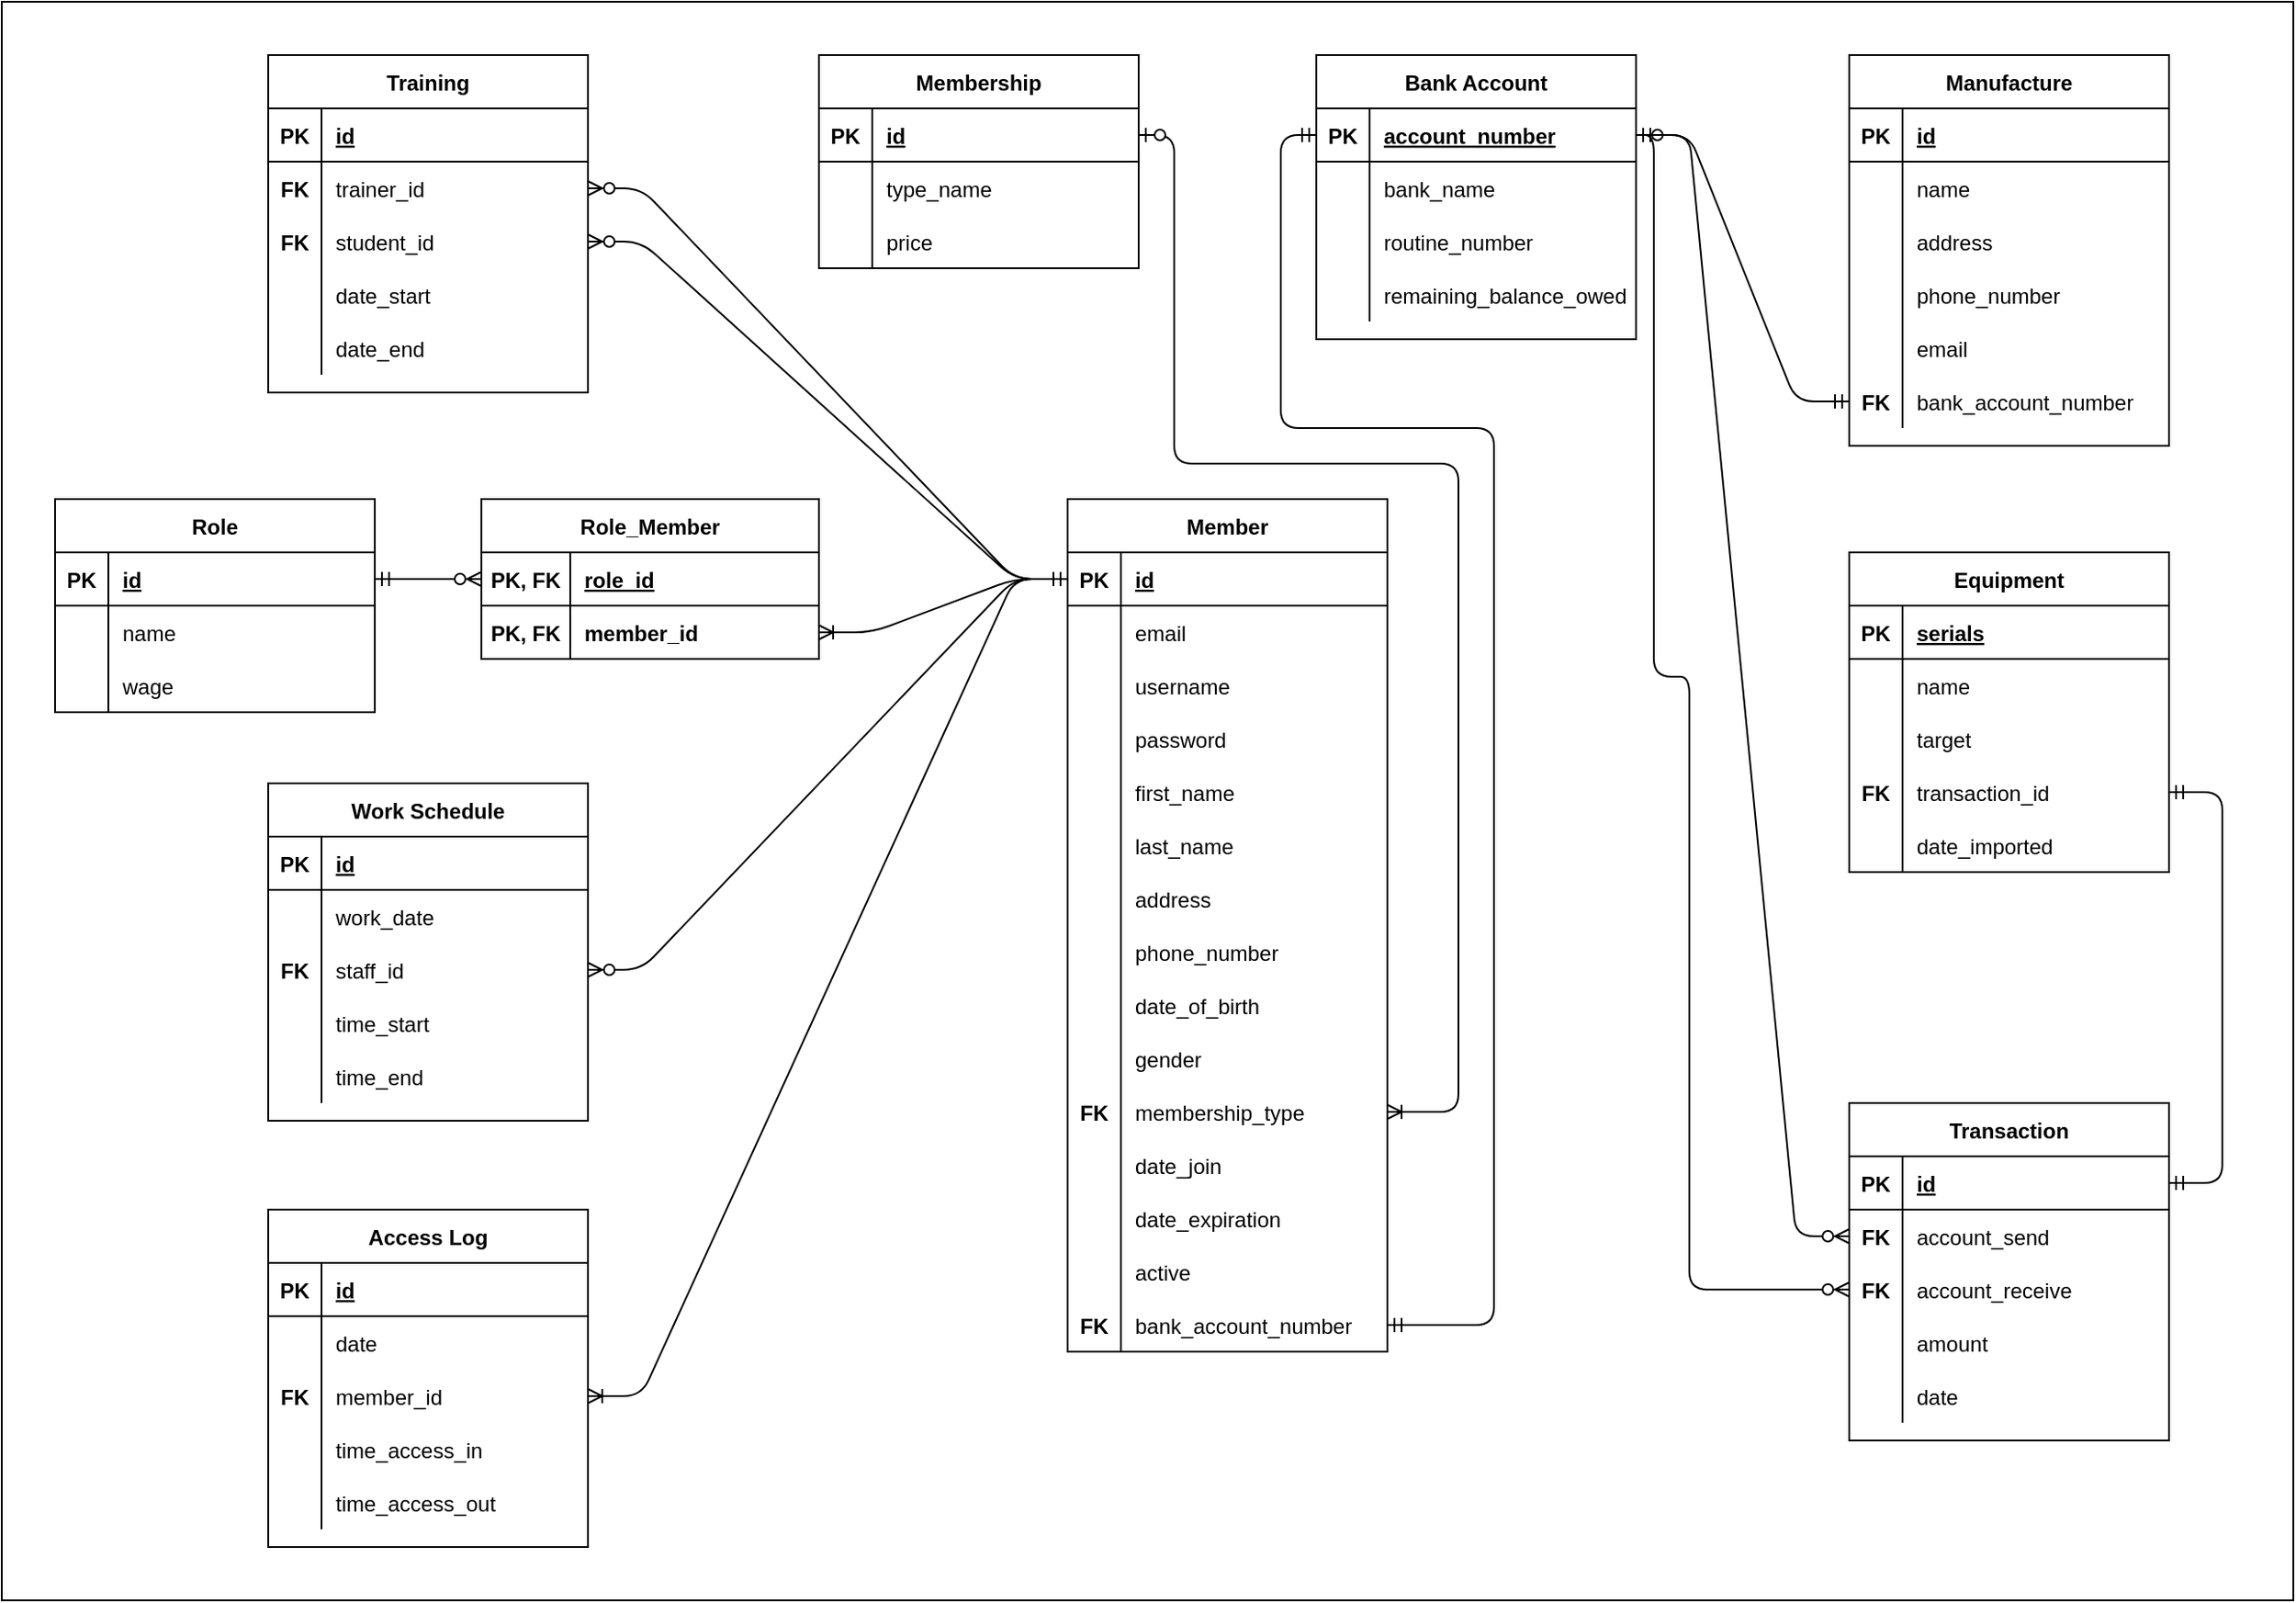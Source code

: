 <mxfile version="14.9.6" type="device"><diagram id="hm2cgD2UL9Ncl65UlhIU" name="Page-1"><mxGraphModel dx="1960" dy="1002" grid="1" gridSize="10" guides="1" tooltips="1" connect="1" arrows="1" fold="1" page="1" pageScale="1" pageWidth="850" pageHeight="1100" math="0" shadow="0"><root><mxCell id="0"/><mxCell id="1" parent="0"/><mxCell id="H1FjQsBt2Vcqf316oB1p-238" value="" style="rounded=0;whiteSpace=wrap;html=1;" parent="1" vertex="1"><mxGeometry x="10" y="120" width="1290" height="900" as="geometry"/></mxCell><mxCell id="H1FjQsBt2Vcqf316oB1p-2" value="Member" style="shape=table;startSize=30;container=1;collapsible=1;childLayout=tableLayout;fixedRows=1;rowLines=0;fontStyle=1;align=center;resizeLast=1;" parent="1" vertex="1"><mxGeometry x="610" y="400" width="180" height="480" as="geometry"/></mxCell><mxCell id="H1FjQsBt2Vcqf316oB1p-3" value="" style="shape=partialRectangle;collapsible=0;dropTarget=0;pointerEvents=0;fillColor=none;top=0;left=0;bottom=1;right=0;points=[[0,0.5],[1,0.5]];portConstraint=eastwest;" parent="H1FjQsBt2Vcqf316oB1p-2" vertex="1"><mxGeometry y="30" width="180" height="30" as="geometry"/></mxCell><mxCell id="H1FjQsBt2Vcqf316oB1p-4" value="PK" style="shape=partialRectangle;connectable=0;fillColor=none;top=0;left=0;bottom=0;right=0;fontStyle=1;overflow=hidden;" parent="H1FjQsBt2Vcqf316oB1p-3" vertex="1"><mxGeometry width="30" height="30" as="geometry"/></mxCell><mxCell id="H1FjQsBt2Vcqf316oB1p-5" value="id" style="shape=partialRectangle;connectable=0;fillColor=none;top=0;left=0;bottom=0;right=0;align=left;spacingLeft=6;fontStyle=5;overflow=hidden;" parent="H1FjQsBt2Vcqf316oB1p-3" vertex="1"><mxGeometry x="30" width="150" height="30" as="geometry"/></mxCell><mxCell id="H1FjQsBt2Vcqf316oB1p-6" value="" style="shape=partialRectangle;collapsible=0;dropTarget=0;pointerEvents=0;fillColor=none;top=0;left=0;bottom=0;right=0;points=[[0,0.5],[1,0.5]];portConstraint=eastwest;" parent="H1FjQsBt2Vcqf316oB1p-2" vertex="1"><mxGeometry y="60" width="180" height="30" as="geometry"/></mxCell><mxCell id="H1FjQsBt2Vcqf316oB1p-7" value="" style="shape=partialRectangle;connectable=0;fillColor=none;top=0;left=0;bottom=0;right=0;editable=1;overflow=hidden;" parent="H1FjQsBt2Vcqf316oB1p-6" vertex="1"><mxGeometry width="30" height="30" as="geometry"/></mxCell><mxCell id="H1FjQsBt2Vcqf316oB1p-8" value="email" style="shape=partialRectangle;connectable=0;fillColor=none;top=0;left=0;bottom=0;right=0;align=left;spacingLeft=6;overflow=hidden;" parent="H1FjQsBt2Vcqf316oB1p-6" vertex="1"><mxGeometry x="30" width="150" height="30" as="geometry"/></mxCell><mxCell id="H1FjQsBt2Vcqf316oB1p-9" value="" style="shape=partialRectangle;collapsible=0;dropTarget=0;pointerEvents=0;fillColor=none;top=0;left=0;bottom=0;right=0;points=[[0,0.5],[1,0.5]];portConstraint=eastwest;" parent="H1FjQsBt2Vcqf316oB1p-2" vertex="1"><mxGeometry y="90" width="180" height="30" as="geometry"/></mxCell><mxCell id="H1FjQsBt2Vcqf316oB1p-10" value="" style="shape=partialRectangle;connectable=0;fillColor=none;top=0;left=0;bottom=0;right=0;editable=1;overflow=hidden;" parent="H1FjQsBt2Vcqf316oB1p-9" vertex="1"><mxGeometry width="30" height="30" as="geometry"/></mxCell><mxCell id="H1FjQsBt2Vcqf316oB1p-11" value="username" style="shape=partialRectangle;connectable=0;fillColor=none;top=0;left=0;bottom=0;right=0;align=left;spacingLeft=6;overflow=hidden;" parent="H1FjQsBt2Vcqf316oB1p-9" vertex="1"><mxGeometry x="30" width="150" height="30" as="geometry"/></mxCell><mxCell id="H1FjQsBt2Vcqf316oB1p-204" value="" style="shape=partialRectangle;collapsible=0;dropTarget=0;pointerEvents=0;fillColor=none;top=0;left=0;bottom=0;right=0;points=[[0,0.5],[1,0.5]];portConstraint=eastwest;" parent="H1FjQsBt2Vcqf316oB1p-2" vertex="1"><mxGeometry y="120" width="180" height="30" as="geometry"/></mxCell><mxCell id="H1FjQsBt2Vcqf316oB1p-205" value="" style="shape=partialRectangle;connectable=0;fillColor=none;top=0;left=0;bottom=0;right=0;editable=1;overflow=hidden;" parent="H1FjQsBt2Vcqf316oB1p-204" vertex="1"><mxGeometry width="30" height="30" as="geometry"/></mxCell><mxCell id="H1FjQsBt2Vcqf316oB1p-206" value="password" style="shape=partialRectangle;connectable=0;fillColor=none;top=0;left=0;bottom=0;right=0;align=left;spacingLeft=6;overflow=hidden;" parent="H1FjQsBt2Vcqf316oB1p-204" vertex="1"><mxGeometry x="30" width="150" height="30" as="geometry"/></mxCell><mxCell id="H1FjQsBt2Vcqf316oB1p-12" value="" style="shape=partialRectangle;collapsible=0;dropTarget=0;pointerEvents=0;fillColor=none;top=0;left=0;bottom=0;right=0;points=[[0,0.5],[1,0.5]];portConstraint=eastwest;" parent="H1FjQsBt2Vcqf316oB1p-2" vertex="1"><mxGeometry y="150" width="180" height="30" as="geometry"/></mxCell><mxCell id="H1FjQsBt2Vcqf316oB1p-13" value="" style="shape=partialRectangle;connectable=0;fillColor=none;top=0;left=0;bottom=0;right=0;editable=1;overflow=hidden;" parent="H1FjQsBt2Vcqf316oB1p-12" vertex="1"><mxGeometry width="30" height="30" as="geometry"/></mxCell><mxCell id="H1FjQsBt2Vcqf316oB1p-14" value="first_name" style="shape=partialRectangle;connectable=0;fillColor=none;top=0;left=0;bottom=0;right=0;align=left;spacingLeft=6;overflow=hidden;" parent="H1FjQsBt2Vcqf316oB1p-12" vertex="1"><mxGeometry x="30" width="150" height="30" as="geometry"/></mxCell><mxCell id="H1FjQsBt2Vcqf316oB1p-15" value="" style="shape=partialRectangle;collapsible=0;dropTarget=0;pointerEvents=0;fillColor=none;top=0;left=0;bottom=0;right=0;points=[[0,0.5],[1,0.5]];portConstraint=eastwest;" parent="H1FjQsBt2Vcqf316oB1p-2" vertex="1"><mxGeometry y="180" width="180" height="30" as="geometry"/></mxCell><mxCell id="H1FjQsBt2Vcqf316oB1p-16" value="" style="shape=partialRectangle;connectable=0;fillColor=none;top=0;left=0;bottom=0;right=0;editable=1;overflow=hidden;" parent="H1FjQsBt2Vcqf316oB1p-15" vertex="1"><mxGeometry width="30" height="30" as="geometry"/></mxCell><mxCell id="H1FjQsBt2Vcqf316oB1p-17" value="last_name " style="shape=partialRectangle;connectable=0;fillColor=none;top=0;left=0;bottom=0;right=0;align=left;spacingLeft=6;overflow=hidden;" parent="H1FjQsBt2Vcqf316oB1p-15" vertex="1"><mxGeometry x="30" width="150" height="30" as="geometry"/></mxCell><mxCell id="H1FjQsBt2Vcqf316oB1p-18" value="" style="shape=partialRectangle;collapsible=0;dropTarget=0;pointerEvents=0;fillColor=none;top=0;left=0;bottom=0;right=0;points=[[0,0.5],[1,0.5]];portConstraint=eastwest;" parent="H1FjQsBt2Vcqf316oB1p-2" vertex="1"><mxGeometry y="210" width="180" height="30" as="geometry"/></mxCell><mxCell id="H1FjQsBt2Vcqf316oB1p-19" value="" style="shape=partialRectangle;connectable=0;fillColor=none;top=0;left=0;bottom=0;right=0;editable=1;overflow=hidden;" parent="H1FjQsBt2Vcqf316oB1p-18" vertex="1"><mxGeometry width="30" height="30" as="geometry"/></mxCell><mxCell id="H1FjQsBt2Vcqf316oB1p-20" value="address" style="shape=partialRectangle;connectable=0;fillColor=none;top=0;left=0;bottom=0;right=0;align=left;spacingLeft=6;overflow=hidden;" parent="H1FjQsBt2Vcqf316oB1p-18" vertex="1"><mxGeometry x="30" width="150" height="30" as="geometry"/></mxCell><mxCell id="H1FjQsBt2Vcqf316oB1p-21" value="" style="shape=partialRectangle;collapsible=0;dropTarget=0;pointerEvents=0;fillColor=none;top=0;left=0;bottom=0;right=0;points=[[0,0.5],[1,0.5]];portConstraint=eastwest;" parent="H1FjQsBt2Vcqf316oB1p-2" vertex="1"><mxGeometry y="240" width="180" height="30" as="geometry"/></mxCell><mxCell id="H1FjQsBt2Vcqf316oB1p-22" value="" style="shape=partialRectangle;connectable=0;fillColor=none;top=0;left=0;bottom=0;right=0;editable=1;overflow=hidden;" parent="H1FjQsBt2Vcqf316oB1p-21" vertex="1"><mxGeometry width="30" height="30" as="geometry"/></mxCell><mxCell id="H1FjQsBt2Vcqf316oB1p-23" value="phone_number" style="shape=partialRectangle;connectable=0;fillColor=none;top=0;left=0;bottom=0;right=0;align=left;spacingLeft=6;overflow=hidden;" parent="H1FjQsBt2Vcqf316oB1p-21" vertex="1"><mxGeometry x="30" width="150" height="30" as="geometry"/></mxCell><mxCell id="H1FjQsBt2Vcqf316oB1p-24" value="" style="shape=partialRectangle;collapsible=0;dropTarget=0;pointerEvents=0;fillColor=none;top=0;left=0;bottom=0;right=0;points=[[0,0.5],[1,0.5]];portConstraint=eastwest;" parent="H1FjQsBt2Vcqf316oB1p-2" vertex="1"><mxGeometry y="270" width="180" height="30" as="geometry"/></mxCell><mxCell id="H1FjQsBt2Vcqf316oB1p-25" value="" style="shape=partialRectangle;connectable=0;fillColor=none;top=0;left=0;bottom=0;right=0;editable=1;overflow=hidden;" parent="H1FjQsBt2Vcqf316oB1p-24" vertex="1"><mxGeometry width="30" height="30" as="geometry"/></mxCell><mxCell id="H1FjQsBt2Vcqf316oB1p-26" value="date_of_birth" style="shape=partialRectangle;connectable=0;fillColor=none;top=0;left=0;bottom=0;right=0;align=left;spacingLeft=6;overflow=hidden;" parent="H1FjQsBt2Vcqf316oB1p-24" vertex="1"><mxGeometry x="30" width="150" height="30" as="geometry"/></mxCell><mxCell id="H1FjQsBt2Vcqf316oB1p-27" value="" style="shape=partialRectangle;collapsible=0;dropTarget=0;pointerEvents=0;fillColor=none;top=0;left=0;bottom=0;right=0;points=[[0,0.5],[1,0.5]];portConstraint=eastwest;" parent="H1FjQsBt2Vcqf316oB1p-2" vertex="1"><mxGeometry y="300" width="180" height="30" as="geometry"/></mxCell><mxCell id="H1FjQsBt2Vcqf316oB1p-28" value="" style="shape=partialRectangle;connectable=0;fillColor=none;top=0;left=0;bottom=0;right=0;editable=1;overflow=hidden;" parent="H1FjQsBt2Vcqf316oB1p-27" vertex="1"><mxGeometry width="30" height="30" as="geometry"/></mxCell><mxCell id="H1FjQsBt2Vcqf316oB1p-29" value="gender" style="shape=partialRectangle;connectable=0;fillColor=none;top=0;left=0;bottom=0;right=0;align=left;spacingLeft=6;overflow=hidden;" parent="H1FjQsBt2Vcqf316oB1p-27" vertex="1"><mxGeometry x="30" width="150" height="30" as="geometry"/></mxCell><mxCell id="H1FjQsBt2Vcqf316oB1p-33" value="" style="shape=partialRectangle;collapsible=0;dropTarget=0;pointerEvents=0;fillColor=none;top=0;left=0;bottom=0;right=0;points=[[0,0.5],[1,0.5]];portConstraint=eastwest;" parent="H1FjQsBt2Vcqf316oB1p-2" vertex="1"><mxGeometry y="330" width="180" height="30" as="geometry"/></mxCell><mxCell id="H1FjQsBt2Vcqf316oB1p-34" value="FK" style="shape=partialRectangle;connectable=0;fillColor=none;top=0;left=0;bottom=0;right=0;editable=1;overflow=hidden;fontStyle=1" parent="H1FjQsBt2Vcqf316oB1p-33" vertex="1"><mxGeometry width="30" height="30" as="geometry"/></mxCell><mxCell id="H1FjQsBt2Vcqf316oB1p-35" value="membership_type" style="shape=partialRectangle;connectable=0;fillColor=none;top=0;left=0;bottom=0;right=0;align=left;spacingLeft=6;overflow=hidden;" parent="H1FjQsBt2Vcqf316oB1p-33" vertex="1"><mxGeometry x="30" width="150" height="30" as="geometry"/></mxCell><mxCell id="H1FjQsBt2Vcqf316oB1p-36" value="" style="shape=partialRectangle;collapsible=0;dropTarget=0;pointerEvents=0;fillColor=none;top=0;left=0;bottom=0;right=0;points=[[0,0.5],[1,0.5]];portConstraint=eastwest;" parent="H1FjQsBt2Vcqf316oB1p-2" vertex="1"><mxGeometry y="360" width="180" height="30" as="geometry"/></mxCell><mxCell id="H1FjQsBt2Vcqf316oB1p-37" value="" style="shape=partialRectangle;connectable=0;fillColor=none;top=0;left=0;bottom=0;right=0;editable=1;overflow=hidden;" parent="H1FjQsBt2Vcqf316oB1p-36" vertex="1"><mxGeometry width="30" height="30" as="geometry"/></mxCell><mxCell id="H1FjQsBt2Vcqf316oB1p-38" value="date_join" style="shape=partialRectangle;connectable=0;fillColor=none;top=0;left=0;bottom=0;right=0;align=left;spacingLeft=6;overflow=hidden;" parent="H1FjQsBt2Vcqf316oB1p-36" vertex="1"><mxGeometry x="30" width="150" height="30" as="geometry"/></mxCell><mxCell id="H1FjQsBt2Vcqf316oB1p-39" value="" style="shape=partialRectangle;collapsible=0;dropTarget=0;pointerEvents=0;fillColor=none;top=0;left=0;bottom=0;right=0;points=[[0,0.5],[1,0.5]];portConstraint=eastwest;" parent="H1FjQsBt2Vcqf316oB1p-2" vertex="1"><mxGeometry y="390" width="180" height="30" as="geometry"/></mxCell><mxCell id="H1FjQsBt2Vcqf316oB1p-40" value="" style="shape=partialRectangle;connectable=0;fillColor=none;top=0;left=0;bottom=0;right=0;editable=1;overflow=hidden;" parent="H1FjQsBt2Vcqf316oB1p-39" vertex="1"><mxGeometry width="30" height="30" as="geometry"/></mxCell><mxCell id="H1FjQsBt2Vcqf316oB1p-41" value="date_expiration" style="shape=partialRectangle;connectable=0;fillColor=none;top=0;left=0;bottom=0;right=0;align=left;spacingLeft=6;overflow=hidden;" parent="H1FjQsBt2Vcqf316oB1p-39" vertex="1"><mxGeometry x="30" width="150" height="30" as="geometry"/></mxCell><mxCell id="H1FjQsBt2Vcqf316oB1p-42" value="" style="shape=partialRectangle;collapsible=0;dropTarget=0;pointerEvents=0;fillColor=none;top=0;left=0;bottom=0;right=0;points=[[0,0.5],[1,0.5]];portConstraint=eastwest;" parent="H1FjQsBt2Vcqf316oB1p-2" vertex="1"><mxGeometry y="420" width="180" height="30" as="geometry"/></mxCell><mxCell id="H1FjQsBt2Vcqf316oB1p-43" value="" style="shape=partialRectangle;connectable=0;fillColor=none;top=0;left=0;bottom=0;right=0;editable=1;overflow=hidden;" parent="H1FjQsBt2Vcqf316oB1p-42" vertex="1"><mxGeometry width="30" height="30" as="geometry"/></mxCell><mxCell id="H1FjQsBt2Vcqf316oB1p-44" value="active" style="shape=partialRectangle;connectable=0;fillColor=none;top=0;left=0;bottom=0;right=0;align=left;spacingLeft=6;overflow=hidden;" parent="H1FjQsBt2Vcqf316oB1p-42" vertex="1"><mxGeometry x="30" width="150" height="30" as="geometry"/></mxCell><mxCell id="H1FjQsBt2Vcqf316oB1p-45" value="" style="shape=partialRectangle;collapsible=0;dropTarget=0;pointerEvents=0;fillColor=none;top=0;left=0;bottom=0;right=0;points=[[0,0.5],[1,0.5]];portConstraint=eastwest;" parent="H1FjQsBt2Vcqf316oB1p-2" vertex="1"><mxGeometry y="450" width="180" height="30" as="geometry"/></mxCell><mxCell id="H1FjQsBt2Vcqf316oB1p-46" value="FK" style="shape=partialRectangle;connectable=0;fillColor=none;top=0;left=0;bottom=0;right=0;editable=1;overflow=hidden;fontStyle=1" parent="H1FjQsBt2Vcqf316oB1p-45" vertex="1"><mxGeometry width="30" height="30" as="geometry"/></mxCell><mxCell id="H1FjQsBt2Vcqf316oB1p-47" value="bank_account_number" style="shape=partialRectangle;connectable=0;fillColor=none;top=0;left=0;bottom=0;right=0;align=left;spacingLeft=6;overflow=hidden;" parent="H1FjQsBt2Vcqf316oB1p-45" vertex="1"><mxGeometry x="30" width="150" height="30" as="geometry"/></mxCell><mxCell id="H1FjQsBt2Vcqf316oB1p-66" value="Bank Account" style="shape=table;startSize=30;container=1;collapsible=1;childLayout=tableLayout;fixedRows=1;rowLines=0;fontStyle=1;align=center;resizeLast=1;" parent="1" vertex="1"><mxGeometry x="750" y="150" width="180" height="160" as="geometry"/></mxCell><mxCell id="H1FjQsBt2Vcqf316oB1p-67" value="" style="shape=partialRectangle;collapsible=0;dropTarget=0;pointerEvents=0;fillColor=none;top=0;left=0;bottom=1;right=0;points=[[0,0.5],[1,0.5]];portConstraint=eastwest;" parent="H1FjQsBt2Vcqf316oB1p-66" vertex="1"><mxGeometry y="30" width="180" height="30" as="geometry"/></mxCell><mxCell id="H1FjQsBt2Vcqf316oB1p-68" value="PK" style="shape=partialRectangle;connectable=0;fillColor=none;top=0;left=0;bottom=0;right=0;fontStyle=1;overflow=hidden;" parent="H1FjQsBt2Vcqf316oB1p-67" vertex="1"><mxGeometry width="30" height="30" as="geometry"/></mxCell><mxCell id="H1FjQsBt2Vcqf316oB1p-69" value="account_number" style="shape=partialRectangle;connectable=0;fillColor=none;top=0;left=0;bottom=0;right=0;align=left;spacingLeft=6;fontStyle=5;overflow=hidden;" parent="H1FjQsBt2Vcqf316oB1p-67" vertex="1"><mxGeometry x="30" width="150" height="30" as="geometry"/></mxCell><mxCell id="H1FjQsBt2Vcqf316oB1p-70" value="" style="shape=partialRectangle;collapsible=0;dropTarget=0;pointerEvents=0;fillColor=none;top=0;left=0;bottom=0;right=0;points=[[0,0.5],[1,0.5]];portConstraint=eastwest;" parent="H1FjQsBt2Vcqf316oB1p-66" vertex="1"><mxGeometry y="60" width="180" height="30" as="geometry"/></mxCell><mxCell id="H1FjQsBt2Vcqf316oB1p-71" value="" style="shape=partialRectangle;connectable=0;fillColor=none;top=0;left=0;bottom=0;right=0;editable=1;overflow=hidden;" parent="H1FjQsBt2Vcqf316oB1p-70" vertex="1"><mxGeometry width="30" height="30" as="geometry"/></mxCell><mxCell id="H1FjQsBt2Vcqf316oB1p-72" value="bank_name" style="shape=partialRectangle;connectable=0;fillColor=none;top=0;left=0;bottom=0;right=0;align=left;spacingLeft=6;overflow=hidden;" parent="H1FjQsBt2Vcqf316oB1p-70" vertex="1"><mxGeometry x="30" width="150" height="30" as="geometry"/></mxCell><mxCell id="H1FjQsBt2Vcqf316oB1p-73" value="" style="shape=partialRectangle;collapsible=0;dropTarget=0;pointerEvents=0;fillColor=none;top=0;left=0;bottom=0;right=0;points=[[0,0.5],[1,0.5]];portConstraint=eastwest;" parent="H1FjQsBt2Vcqf316oB1p-66" vertex="1"><mxGeometry y="90" width="180" height="30" as="geometry"/></mxCell><mxCell id="H1FjQsBt2Vcqf316oB1p-74" value="" style="shape=partialRectangle;connectable=0;fillColor=none;top=0;left=0;bottom=0;right=0;editable=1;overflow=hidden;" parent="H1FjQsBt2Vcqf316oB1p-73" vertex="1"><mxGeometry width="30" height="30" as="geometry"/></mxCell><mxCell id="H1FjQsBt2Vcqf316oB1p-75" value="routine_number" style="shape=partialRectangle;connectable=0;fillColor=none;top=0;left=0;bottom=0;right=0;align=left;spacingLeft=6;overflow=hidden;" parent="H1FjQsBt2Vcqf316oB1p-73" vertex="1"><mxGeometry x="30" width="150" height="30" as="geometry"/></mxCell><mxCell id="H1FjQsBt2Vcqf316oB1p-76" value="" style="shape=partialRectangle;collapsible=0;dropTarget=0;pointerEvents=0;fillColor=none;top=0;left=0;bottom=0;right=0;points=[[0,0.5],[1,0.5]];portConstraint=eastwest;" parent="H1FjQsBt2Vcqf316oB1p-66" vertex="1"><mxGeometry y="120" width="180" height="30" as="geometry"/></mxCell><mxCell id="H1FjQsBt2Vcqf316oB1p-77" value="" style="shape=partialRectangle;connectable=0;fillColor=none;top=0;left=0;bottom=0;right=0;editable=1;overflow=hidden;" parent="H1FjQsBt2Vcqf316oB1p-76" vertex="1"><mxGeometry width="30" height="30" as="geometry"/></mxCell><mxCell id="H1FjQsBt2Vcqf316oB1p-78" value="remaining_balance_owed" style="shape=partialRectangle;connectable=0;fillColor=none;top=0;left=0;bottom=0;right=0;align=left;spacingLeft=6;overflow=hidden;" parent="H1FjQsBt2Vcqf316oB1p-76" vertex="1"><mxGeometry x="30" width="150" height="30" as="geometry"/></mxCell><mxCell id="H1FjQsBt2Vcqf316oB1p-79" value="Transaction" style="shape=table;startSize=30;container=1;collapsible=1;childLayout=tableLayout;fixedRows=1;rowLines=0;fontStyle=1;align=center;resizeLast=1;" parent="1" vertex="1"><mxGeometry x="1050" y="740" width="180" height="190" as="geometry"/></mxCell><mxCell id="H1FjQsBt2Vcqf316oB1p-80" value="" style="shape=partialRectangle;collapsible=0;dropTarget=0;pointerEvents=0;fillColor=none;top=0;left=0;bottom=1;right=0;points=[[0,0.5],[1,0.5]];portConstraint=eastwest;" parent="H1FjQsBt2Vcqf316oB1p-79" vertex="1"><mxGeometry y="30" width="180" height="30" as="geometry"/></mxCell><mxCell id="H1FjQsBt2Vcqf316oB1p-81" value="PK" style="shape=partialRectangle;connectable=0;fillColor=none;top=0;left=0;bottom=0;right=0;fontStyle=1;overflow=hidden;" parent="H1FjQsBt2Vcqf316oB1p-80" vertex="1"><mxGeometry width="30" height="30" as="geometry"/></mxCell><mxCell id="H1FjQsBt2Vcqf316oB1p-82" value="id" style="shape=partialRectangle;connectable=0;fillColor=none;top=0;left=0;bottom=0;right=0;align=left;spacingLeft=6;fontStyle=5;overflow=hidden;" parent="H1FjQsBt2Vcqf316oB1p-80" vertex="1"><mxGeometry x="30" width="150" height="30" as="geometry"/></mxCell><mxCell id="H1FjQsBt2Vcqf316oB1p-83" value="" style="shape=partialRectangle;collapsible=0;dropTarget=0;pointerEvents=0;fillColor=none;top=0;left=0;bottom=0;right=0;points=[[0,0.5],[1,0.5]];portConstraint=eastwest;" parent="H1FjQsBt2Vcqf316oB1p-79" vertex="1"><mxGeometry y="60" width="180" height="30" as="geometry"/></mxCell><mxCell id="H1FjQsBt2Vcqf316oB1p-84" value="FK" style="shape=partialRectangle;connectable=0;fillColor=none;top=0;left=0;bottom=0;right=0;editable=1;overflow=hidden;fontStyle=1" parent="H1FjQsBt2Vcqf316oB1p-83" vertex="1"><mxGeometry width="30" height="30" as="geometry"/></mxCell><mxCell id="H1FjQsBt2Vcqf316oB1p-85" value="account_send" style="shape=partialRectangle;connectable=0;fillColor=none;top=0;left=0;bottom=0;right=0;align=left;spacingLeft=6;overflow=hidden;" parent="H1FjQsBt2Vcqf316oB1p-83" vertex="1"><mxGeometry x="30" width="150" height="30" as="geometry"/></mxCell><mxCell id="H1FjQsBt2Vcqf316oB1p-86" value="" style="shape=partialRectangle;collapsible=0;dropTarget=0;pointerEvents=0;fillColor=none;top=0;left=0;bottom=0;right=0;points=[[0,0.5],[1,0.5]];portConstraint=eastwest;" parent="H1FjQsBt2Vcqf316oB1p-79" vertex="1"><mxGeometry y="90" width="180" height="30" as="geometry"/></mxCell><mxCell id="H1FjQsBt2Vcqf316oB1p-87" value="FK" style="shape=partialRectangle;connectable=0;fillColor=none;top=0;left=0;bottom=0;right=0;editable=1;overflow=hidden;fontStyle=1" parent="H1FjQsBt2Vcqf316oB1p-86" vertex="1"><mxGeometry width="30" height="30" as="geometry"/></mxCell><mxCell id="H1FjQsBt2Vcqf316oB1p-88" value="account_receive" style="shape=partialRectangle;connectable=0;fillColor=none;top=0;left=0;bottom=0;right=0;align=left;spacingLeft=6;overflow=hidden;" parent="H1FjQsBt2Vcqf316oB1p-86" vertex="1"><mxGeometry x="30" width="150" height="30" as="geometry"/></mxCell><mxCell id="H1FjQsBt2Vcqf316oB1p-89" value="" style="shape=partialRectangle;collapsible=0;dropTarget=0;pointerEvents=0;fillColor=none;top=0;left=0;bottom=0;right=0;points=[[0,0.5],[1,0.5]];portConstraint=eastwest;" parent="H1FjQsBt2Vcqf316oB1p-79" vertex="1"><mxGeometry y="120" width="180" height="30" as="geometry"/></mxCell><mxCell id="H1FjQsBt2Vcqf316oB1p-90" value="" style="shape=partialRectangle;connectable=0;fillColor=none;top=0;left=0;bottom=0;right=0;editable=1;overflow=hidden;" parent="H1FjQsBt2Vcqf316oB1p-89" vertex="1"><mxGeometry width="30" height="30" as="geometry"/></mxCell><mxCell id="H1FjQsBt2Vcqf316oB1p-91" value="amount" style="shape=partialRectangle;connectable=0;fillColor=none;top=0;left=0;bottom=0;right=0;align=left;spacingLeft=6;overflow=hidden;" parent="H1FjQsBt2Vcqf316oB1p-89" vertex="1"><mxGeometry x="30" width="150" height="30" as="geometry"/></mxCell><mxCell id="H1FjQsBt2Vcqf316oB1p-92" value="" style="shape=partialRectangle;collapsible=0;dropTarget=0;pointerEvents=0;fillColor=none;top=0;left=0;bottom=0;right=0;points=[[0,0.5],[1,0.5]];portConstraint=eastwest;" parent="H1FjQsBt2Vcqf316oB1p-79" vertex="1"><mxGeometry y="150" width="180" height="30" as="geometry"/></mxCell><mxCell id="H1FjQsBt2Vcqf316oB1p-93" value="" style="shape=partialRectangle;connectable=0;fillColor=none;top=0;left=0;bottom=0;right=0;editable=1;overflow=hidden;" parent="H1FjQsBt2Vcqf316oB1p-92" vertex="1"><mxGeometry width="30" height="30" as="geometry"/></mxCell><mxCell id="H1FjQsBt2Vcqf316oB1p-94" value="date" style="shape=partialRectangle;connectable=0;fillColor=none;top=0;left=0;bottom=0;right=0;align=left;spacingLeft=6;overflow=hidden;" parent="H1FjQsBt2Vcqf316oB1p-92" vertex="1"><mxGeometry x="30" width="150" height="30" as="geometry"/></mxCell><mxCell id="H1FjQsBt2Vcqf316oB1p-95" value="Role" style="shape=table;startSize=30;container=1;collapsible=1;childLayout=tableLayout;fixedRows=1;rowLines=0;fontStyle=1;align=center;resizeLast=1;" parent="1" vertex="1"><mxGeometry x="40" y="400" width="180" height="120" as="geometry"/></mxCell><mxCell id="H1FjQsBt2Vcqf316oB1p-96" value="" style="shape=partialRectangle;collapsible=0;dropTarget=0;pointerEvents=0;fillColor=none;top=0;left=0;bottom=1;right=0;points=[[0,0.5],[1,0.5]];portConstraint=eastwest;" parent="H1FjQsBt2Vcqf316oB1p-95" vertex="1"><mxGeometry y="30" width="180" height="30" as="geometry"/></mxCell><mxCell id="H1FjQsBt2Vcqf316oB1p-97" value="PK" style="shape=partialRectangle;connectable=0;fillColor=none;top=0;left=0;bottom=0;right=0;fontStyle=1;overflow=hidden;" parent="H1FjQsBt2Vcqf316oB1p-96" vertex="1"><mxGeometry width="30" height="30" as="geometry"/></mxCell><mxCell id="H1FjQsBt2Vcqf316oB1p-98" value="id" style="shape=partialRectangle;connectable=0;fillColor=none;top=0;left=0;bottom=0;right=0;align=left;spacingLeft=6;fontStyle=5;overflow=hidden;" parent="H1FjQsBt2Vcqf316oB1p-96" vertex="1"><mxGeometry x="30" width="150" height="30" as="geometry"/></mxCell><mxCell id="H1FjQsBt2Vcqf316oB1p-99" value="" style="shape=partialRectangle;collapsible=0;dropTarget=0;pointerEvents=0;fillColor=none;top=0;left=0;bottom=0;right=0;points=[[0,0.5],[1,0.5]];portConstraint=eastwest;" parent="H1FjQsBt2Vcqf316oB1p-95" vertex="1"><mxGeometry y="60" width="180" height="30" as="geometry"/></mxCell><mxCell id="H1FjQsBt2Vcqf316oB1p-100" value="" style="shape=partialRectangle;connectable=0;fillColor=none;top=0;left=0;bottom=0;right=0;editable=1;overflow=hidden;" parent="H1FjQsBt2Vcqf316oB1p-99" vertex="1"><mxGeometry width="30" height="30" as="geometry"/></mxCell><mxCell id="H1FjQsBt2Vcqf316oB1p-101" value="name" style="shape=partialRectangle;connectable=0;fillColor=none;top=0;left=0;bottom=0;right=0;align=left;spacingLeft=6;overflow=hidden;" parent="H1FjQsBt2Vcqf316oB1p-99" vertex="1"><mxGeometry x="30" width="150" height="30" as="geometry"/></mxCell><mxCell id="H1FjQsBt2Vcqf316oB1p-102" value="" style="shape=partialRectangle;collapsible=0;dropTarget=0;pointerEvents=0;fillColor=none;top=0;left=0;bottom=0;right=0;points=[[0,0.5],[1,0.5]];portConstraint=eastwest;" parent="H1FjQsBt2Vcqf316oB1p-95" vertex="1"><mxGeometry y="90" width="180" height="30" as="geometry"/></mxCell><mxCell id="H1FjQsBt2Vcqf316oB1p-103" value="" style="shape=partialRectangle;connectable=0;fillColor=none;top=0;left=0;bottom=0;right=0;editable=1;overflow=hidden;" parent="H1FjQsBt2Vcqf316oB1p-102" vertex="1"><mxGeometry width="30" height="30" as="geometry"/></mxCell><mxCell id="H1FjQsBt2Vcqf316oB1p-104" value="wage" style="shape=partialRectangle;connectable=0;fillColor=none;top=0;left=0;bottom=0;right=0;align=left;spacingLeft=6;overflow=hidden;" parent="H1FjQsBt2Vcqf316oB1p-102" vertex="1"><mxGeometry x="30" width="150" height="30" as="geometry"/></mxCell><mxCell id="H1FjQsBt2Vcqf316oB1p-108" value="Training" style="shape=table;startSize=30;container=1;collapsible=1;childLayout=tableLayout;fixedRows=1;rowLines=0;fontStyle=1;align=center;resizeLast=1;" parent="1" vertex="1"><mxGeometry x="160" y="150" width="180" height="190" as="geometry"/></mxCell><mxCell id="H1FjQsBt2Vcqf316oB1p-109" value="" style="shape=partialRectangle;collapsible=0;dropTarget=0;pointerEvents=0;fillColor=none;top=0;left=0;bottom=1;right=0;points=[[0,0.5],[1,0.5]];portConstraint=eastwest;" parent="H1FjQsBt2Vcqf316oB1p-108" vertex="1"><mxGeometry y="30" width="180" height="30" as="geometry"/></mxCell><mxCell id="H1FjQsBt2Vcqf316oB1p-110" value="PK" style="shape=partialRectangle;connectable=0;fillColor=none;top=0;left=0;bottom=0;right=0;fontStyle=1;overflow=hidden;" parent="H1FjQsBt2Vcqf316oB1p-109" vertex="1"><mxGeometry width="30" height="30" as="geometry"/></mxCell><mxCell id="H1FjQsBt2Vcqf316oB1p-111" value="id" style="shape=partialRectangle;connectable=0;fillColor=none;top=0;left=0;bottom=0;right=0;align=left;spacingLeft=6;fontStyle=5;overflow=hidden;" parent="H1FjQsBt2Vcqf316oB1p-109" vertex="1"><mxGeometry x="30" width="150" height="30" as="geometry"/></mxCell><mxCell id="H1FjQsBt2Vcqf316oB1p-112" value="" style="shape=partialRectangle;collapsible=0;dropTarget=0;pointerEvents=0;fillColor=none;top=0;left=0;bottom=0;right=0;points=[[0,0.5],[1,0.5]];portConstraint=eastwest;" parent="H1FjQsBt2Vcqf316oB1p-108" vertex="1"><mxGeometry y="60" width="180" height="30" as="geometry"/></mxCell><mxCell id="H1FjQsBt2Vcqf316oB1p-113" value="FK" style="shape=partialRectangle;connectable=0;fillColor=none;top=0;left=0;bottom=0;right=0;editable=1;overflow=hidden;fontStyle=1" parent="H1FjQsBt2Vcqf316oB1p-112" vertex="1"><mxGeometry width="30" height="30" as="geometry"/></mxCell><mxCell id="H1FjQsBt2Vcqf316oB1p-114" value="trainer_id" style="shape=partialRectangle;connectable=0;fillColor=none;top=0;left=0;bottom=0;right=0;align=left;spacingLeft=6;overflow=hidden;" parent="H1FjQsBt2Vcqf316oB1p-112" vertex="1"><mxGeometry x="30" width="150" height="30" as="geometry"/></mxCell><mxCell id="H1FjQsBt2Vcqf316oB1p-115" value="" style="shape=partialRectangle;collapsible=0;dropTarget=0;pointerEvents=0;fillColor=none;top=0;left=0;bottom=0;right=0;points=[[0,0.5],[1,0.5]];portConstraint=eastwest;" parent="H1FjQsBt2Vcqf316oB1p-108" vertex="1"><mxGeometry y="90" width="180" height="30" as="geometry"/></mxCell><mxCell id="H1FjQsBt2Vcqf316oB1p-116" value="FK" style="shape=partialRectangle;connectable=0;fillColor=none;top=0;left=0;bottom=0;right=0;editable=1;overflow=hidden;fontStyle=1" parent="H1FjQsBt2Vcqf316oB1p-115" vertex="1"><mxGeometry width="30" height="30" as="geometry"/></mxCell><mxCell id="H1FjQsBt2Vcqf316oB1p-117" value="student_id" style="shape=partialRectangle;connectable=0;fillColor=none;top=0;left=0;bottom=0;right=0;align=left;spacingLeft=6;overflow=hidden;" parent="H1FjQsBt2Vcqf316oB1p-115" vertex="1"><mxGeometry x="30" width="150" height="30" as="geometry"/></mxCell><mxCell id="H1FjQsBt2Vcqf316oB1p-118" value="" style="shape=partialRectangle;collapsible=0;dropTarget=0;pointerEvents=0;fillColor=none;top=0;left=0;bottom=0;right=0;points=[[0,0.5],[1,0.5]];portConstraint=eastwest;" parent="H1FjQsBt2Vcqf316oB1p-108" vertex="1"><mxGeometry y="120" width="180" height="30" as="geometry"/></mxCell><mxCell id="H1FjQsBt2Vcqf316oB1p-119" value="" style="shape=partialRectangle;connectable=0;fillColor=none;top=0;left=0;bottom=0;right=0;editable=1;overflow=hidden;" parent="H1FjQsBt2Vcqf316oB1p-118" vertex="1"><mxGeometry width="30" height="30" as="geometry"/></mxCell><mxCell id="H1FjQsBt2Vcqf316oB1p-120" value="date_start" style="shape=partialRectangle;connectable=0;fillColor=none;top=0;left=0;bottom=0;right=0;align=left;spacingLeft=6;overflow=hidden;" parent="H1FjQsBt2Vcqf316oB1p-118" vertex="1"><mxGeometry x="30" width="150" height="30" as="geometry"/></mxCell><mxCell id="H1FjQsBt2Vcqf316oB1p-121" value="" style="shape=partialRectangle;collapsible=0;dropTarget=0;pointerEvents=0;fillColor=none;top=0;left=0;bottom=0;right=0;points=[[0,0.5],[1,0.5]];portConstraint=eastwest;" parent="H1FjQsBt2Vcqf316oB1p-108" vertex="1"><mxGeometry y="150" width="180" height="30" as="geometry"/></mxCell><mxCell id="H1FjQsBt2Vcqf316oB1p-122" value="" style="shape=partialRectangle;connectable=0;fillColor=none;top=0;left=0;bottom=0;right=0;editable=1;overflow=hidden;" parent="H1FjQsBt2Vcqf316oB1p-121" vertex="1"><mxGeometry width="30" height="30" as="geometry"/></mxCell><mxCell id="H1FjQsBt2Vcqf316oB1p-123" value="date_end" style="shape=partialRectangle;connectable=0;fillColor=none;top=0;left=0;bottom=0;right=0;align=left;spacingLeft=6;overflow=hidden;" parent="H1FjQsBt2Vcqf316oB1p-121" vertex="1"><mxGeometry x="30" width="150" height="30" as="geometry"/></mxCell><mxCell id="H1FjQsBt2Vcqf316oB1p-124" value="Work Schedule" style="shape=table;startSize=30;container=1;collapsible=1;childLayout=tableLayout;fixedRows=1;rowLines=0;fontStyle=1;align=center;resizeLast=1;" parent="1" vertex="1"><mxGeometry x="160" y="560" width="180" height="190" as="geometry"/></mxCell><mxCell id="H1FjQsBt2Vcqf316oB1p-125" value="" style="shape=partialRectangle;collapsible=0;dropTarget=0;pointerEvents=0;fillColor=none;top=0;left=0;bottom=1;right=0;points=[[0,0.5],[1,0.5]];portConstraint=eastwest;" parent="H1FjQsBt2Vcqf316oB1p-124" vertex="1"><mxGeometry y="30" width="180" height="30" as="geometry"/></mxCell><mxCell id="H1FjQsBt2Vcqf316oB1p-126" value="PK" style="shape=partialRectangle;connectable=0;fillColor=none;top=0;left=0;bottom=0;right=0;fontStyle=1;overflow=hidden;" parent="H1FjQsBt2Vcqf316oB1p-125" vertex="1"><mxGeometry width="30" height="30" as="geometry"/></mxCell><mxCell id="H1FjQsBt2Vcqf316oB1p-127" value="id" style="shape=partialRectangle;connectable=0;fillColor=none;top=0;left=0;bottom=0;right=0;align=left;spacingLeft=6;fontStyle=5;overflow=hidden;" parent="H1FjQsBt2Vcqf316oB1p-125" vertex="1"><mxGeometry x="30" width="150" height="30" as="geometry"/></mxCell><mxCell id="H1FjQsBt2Vcqf316oB1p-128" value="" style="shape=partialRectangle;collapsible=0;dropTarget=0;pointerEvents=0;fillColor=none;top=0;left=0;bottom=0;right=0;points=[[0,0.5],[1,0.5]];portConstraint=eastwest;" parent="H1FjQsBt2Vcqf316oB1p-124" vertex="1"><mxGeometry y="60" width="180" height="30" as="geometry"/></mxCell><mxCell id="H1FjQsBt2Vcqf316oB1p-129" value="" style="shape=partialRectangle;connectable=0;fillColor=none;top=0;left=0;bottom=0;right=0;editable=1;overflow=hidden;" parent="H1FjQsBt2Vcqf316oB1p-128" vertex="1"><mxGeometry width="30" height="30" as="geometry"/></mxCell><mxCell id="H1FjQsBt2Vcqf316oB1p-130" value="work_date" style="shape=partialRectangle;connectable=0;fillColor=none;top=0;left=0;bottom=0;right=0;align=left;spacingLeft=6;overflow=hidden;" parent="H1FjQsBt2Vcqf316oB1p-128" vertex="1"><mxGeometry x="30" width="150" height="30" as="geometry"/></mxCell><mxCell id="H1FjQsBt2Vcqf316oB1p-131" value="" style="shape=partialRectangle;collapsible=0;dropTarget=0;pointerEvents=0;fillColor=none;top=0;left=0;bottom=0;right=0;points=[[0,0.5],[1,0.5]];portConstraint=eastwest;" parent="H1FjQsBt2Vcqf316oB1p-124" vertex="1"><mxGeometry y="90" width="180" height="30" as="geometry"/></mxCell><mxCell id="H1FjQsBt2Vcqf316oB1p-132" value="FK" style="shape=partialRectangle;connectable=0;fillColor=none;top=0;left=0;bottom=0;right=0;editable=1;overflow=hidden;fontStyle=1" parent="H1FjQsBt2Vcqf316oB1p-131" vertex="1"><mxGeometry width="30" height="30" as="geometry"/></mxCell><mxCell id="H1FjQsBt2Vcqf316oB1p-133" value="staff_id" style="shape=partialRectangle;connectable=0;fillColor=none;top=0;left=0;bottom=0;right=0;align=left;spacingLeft=6;overflow=hidden;" parent="H1FjQsBt2Vcqf316oB1p-131" vertex="1"><mxGeometry x="30" width="150" height="30" as="geometry"/></mxCell><mxCell id="H1FjQsBt2Vcqf316oB1p-134" value="" style="shape=partialRectangle;collapsible=0;dropTarget=0;pointerEvents=0;fillColor=none;top=0;left=0;bottom=0;right=0;points=[[0,0.5],[1,0.5]];portConstraint=eastwest;" parent="H1FjQsBt2Vcqf316oB1p-124" vertex="1"><mxGeometry y="120" width="180" height="30" as="geometry"/></mxCell><mxCell id="H1FjQsBt2Vcqf316oB1p-135" value="" style="shape=partialRectangle;connectable=0;fillColor=none;top=0;left=0;bottom=0;right=0;editable=1;overflow=hidden;" parent="H1FjQsBt2Vcqf316oB1p-134" vertex="1"><mxGeometry width="30" height="30" as="geometry"/></mxCell><mxCell id="H1FjQsBt2Vcqf316oB1p-136" value="time_start" style="shape=partialRectangle;connectable=0;fillColor=none;top=0;left=0;bottom=0;right=0;align=left;spacingLeft=6;overflow=hidden;" parent="H1FjQsBt2Vcqf316oB1p-134" vertex="1"><mxGeometry x="30" width="150" height="30" as="geometry"/></mxCell><mxCell id="H1FjQsBt2Vcqf316oB1p-137" value="" style="shape=partialRectangle;collapsible=0;dropTarget=0;pointerEvents=0;fillColor=none;top=0;left=0;bottom=0;right=0;points=[[0,0.5],[1,0.5]];portConstraint=eastwest;" parent="H1FjQsBt2Vcqf316oB1p-124" vertex="1"><mxGeometry y="150" width="180" height="30" as="geometry"/></mxCell><mxCell id="H1FjQsBt2Vcqf316oB1p-138" value="" style="shape=partialRectangle;connectable=0;fillColor=none;top=0;left=0;bottom=0;right=0;editable=1;overflow=hidden;" parent="H1FjQsBt2Vcqf316oB1p-137" vertex="1"><mxGeometry width="30" height="30" as="geometry"/></mxCell><mxCell id="H1FjQsBt2Vcqf316oB1p-139" value="time_end" style="shape=partialRectangle;connectable=0;fillColor=none;top=0;left=0;bottom=0;right=0;align=left;spacingLeft=6;overflow=hidden;" parent="H1FjQsBt2Vcqf316oB1p-137" vertex="1"><mxGeometry x="30" width="150" height="30" as="geometry"/></mxCell><mxCell id="H1FjQsBt2Vcqf316oB1p-140" value="Membership" style="shape=table;startSize=30;container=1;collapsible=1;childLayout=tableLayout;fixedRows=1;rowLines=0;fontStyle=1;align=center;resizeLast=1;" parent="1" vertex="1"><mxGeometry x="470" y="150" width="180" height="120" as="geometry"/></mxCell><mxCell id="H1FjQsBt2Vcqf316oB1p-141" value="" style="shape=partialRectangle;collapsible=0;dropTarget=0;pointerEvents=0;fillColor=none;top=0;left=0;bottom=1;right=0;points=[[0,0.5],[1,0.5]];portConstraint=eastwest;" parent="H1FjQsBt2Vcqf316oB1p-140" vertex="1"><mxGeometry y="30" width="180" height="30" as="geometry"/></mxCell><mxCell id="H1FjQsBt2Vcqf316oB1p-142" value="PK" style="shape=partialRectangle;connectable=0;fillColor=none;top=0;left=0;bottom=0;right=0;fontStyle=1;overflow=hidden;" parent="H1FjQsBt2Vcqf316oB1p-141" vertex="1"><mxGeometry width="30" height="30" as="geometry"/></mxCell><mxCell id="H1FjQsBt2Vcqf316oB1p-143" value="id" style="shape=partialRectangle;connectable=0;fillColor=none;top=0;left=0;bottom=0;right=0;align=left;spacingLeft=6;fontStyle=5;overflow=hidden;" parent="H1FjQsBt2Vcqf316oB1p-141" vertex="1"><mxGeometry x="30" width="150" height="30" as="geometry"/></mxCell><mxCell id="H1FjQsBt2Vcqf316oB1p-144" value="" style="shape=partialRectangle;collapsible=0;dropTarget=0;pointerEvents=0;fillColor=none;top=0;left=0;bottom=0;right=0;points=[[0,0.5],[1,0.5]];portConstraint=eastwest;" parent="H1FjQsBt2Vcqf316oB1p-140" vertex="1"><mxGeometry y="60" width="180" height="30" as="geometry"/></mxCell><mxCell id="H1FjQsBt2Vcqf316oB1p-145" value="" style="shape=partialRectangle;connectable=0;fillColor=none;top=0;left=0;bottom=0;right=0;editable=1;overflow=hidden;" parent="H1FjQsBt2Vcqf316oB1p-144" vertex="1"><mxGeometry width="30" height="30" as="geometry"/></mxCell><mxCell id="H1FjQsBt2Vcqf316oB1p-146" value="type_name" style="shape=partialRectangle;connectable=0;fillColor=none;top=0;left=0;bottom=0;right=0;align=left;spacingLeft=6;overflow=hidden;" parent="H1FjQsBt2Vcqf316oB1p-144" vertex="1"><mxGeometry x="30" width="150" height="30" as="geometry"/></mxCell><mxCell id="H1FjQsBt2Vcqf316oB1p-147" value="" style="shape=partialRectangle;collapsible=0;dropTarget=0;pointerEvents=0;fillColor=none;top=0;left=0;bottom=0;right=0;points=[[0,0.5],[1,0.5]];portConstraint=eastwest;" parent="H1FjQsBt2Vcqf316oB1p-140" vertex="1"><mxGeometry y="90" width="180" height="30" as="geometry"/></mxCell><mxCell id="H1FjQsBt2Vcqf316oB1p-148" value="" style="shape=partialRectangle;connectable=0;fillColor=none;top=0;left=0;bottom=0;right=0;editable=1;overflow=hidden;" parent="H1FjQsBt2Vcqf316oB1p-147" vertex="1"><mxGeometry width="30" height="30" as="geometry"/></mxCell><mxCell id="H1FjQsBt2Vcqf316oB1p-149" value="price" style="shape=partialRectangle;connectable=0;fillColor=none;top=0;left=0;bottom=0;right=0;align=left;spacingLeft=6;overflow=hidden;" parent="H1FjQsBt2Vcqf316oB1p-147" vertex="1"><mxGeometry x="30" width="150" height="30" as="geometry"/></mxCell><mxCell id="H1FjQsBt2Vcqf316oB1p-150" value="Equipment" style="shape=table;startSize=30;container=1;collapsible=1;childLayout=tableLayout;fixedRows=1;rowLines=0;fontStyle=1;align=center;resizeLast=1;" parent="1" vertex="1"><mxGeometry x="1050" y="430" width="180" height="180" as="geometry"/></mxCell><mxCell id="H1FjQsBt2Vcqf316oB1p-151" value="" style="shape=partialRectangle;collapsible=0;dropTarget=0;pointerEvents=0;fillColor=none;top=0;left=0;bottom=1;right=0;points=[[0,0.5],[1,0.5]];portConstraint=eastwest;" parent="H1FjQsBt2Vcqf316oB1p-150" vertex="1"><mxGeometry y="30" width="180" height="30" as="geometry"/></mxCell><mxCell id="H1FjQsBt2Vcqf316oB1p-152" value="PK" style="shape=partialRectangle;connectable=0;fillColor=none;top=0;left=0;bottom=0;right=0;fontStyle=1;overflow=hidden;" parent="H1FjQsBt2Vcqf316oB1p-151" vertex="1"><mxGeometry width="30" height="30" as="geometry"/></mxCell><mxCell id="H1FjQsBt2Vcqf316oB1p-153" value="serials" style="shape=partialRectangle;connectable=0;fillColor=none;top=0;left=0;bottom=0;right=0;align=left;spacingLeft=6;fontStyle=5;overflow=hidden;" parent="H1FjQsBt2Vcqf316oB1p-151" vertex="1"><mxGeometry x="30" width="150" height="30" as="geometry"/></mxCell><mxCell id="H1FjQsBt2Vcqf316oB1p-154" value="" style="shape=partialRectangle;collapsible=0;dropTarget=0;pointerEvents=0;fillColor=none;top=0;left=0;bottom=0;right=0;points=[[0,0.5],[1,0.5]];portConstraint=eastwest;" parent="H1FjQsBt2Vcqf316oB1p-150" vertex="1"><mxGeometry y="60" width="180" height="30" as="geometry"/></mxCell><mxCell id="H1FjQsBt2Vcqf316oB1p-155" value="" style="shape=partialRectangle;connectable=0;fillColor=none;top=0;left=0;bottom=0;right=0;editable=1;overflow=hidden;" parent="H1FjQsBt2Vcqf316oB1p-154" vertex="1"><mxGeometry width="30" height="30" as="geometry"/></mxCell><mxCell id="H1FjQsBt2Vcqf316oB1p-156" value="name" style="shape=partialRectangle;connectable=0;fillColor=none;top=0;left=0;bottom=0;right=0;align=left;spacingLeft=6;overflow=hidden;" parent="H1FjQsBt2Vcqf316oB1p-154" vertex="1"><mxGeometry x="30" width="150" height="30" as="geometry"/></mxCell><mxCell id="H1FjQsBt2Vcqf316oB1p-157" value="" style="shape=partialRectangle;collapsible=0;dropTarget=0;pointerEvents=0;fillColor=none;top=0;left=0;bottom=0;right=0;points=[[0,0.5],[1,0.5]];portConstraint=eastwest;" parent="H1FjQsBt2Vcqf316oB1p-150" vertex="1"><mxGeometry y="90" width="180" height="30" as="geometry"/></mxCell><mxCell id="H1FjQsBt2Vcqf316oB1p-158" value="" style="shape=partialRectangle;connectable=0;fillColor=none;top=0;left=0;bottom=0;right=0;editable=1;overflow=hidden;" parent="H1FjQsBt2Vcqf316oB1p-157" vertex="1"><mxGeometry width="30" height="30" as="geometry"/></mxCell><mxCell id="H1FjQsBt2Vcqf316oB1p-159" value="target" style="shape=partialRectangle;connectable=0;fillColor=none;top=0;left=0;bottom=0;right=0;align=left;spacingLeft=6;overflow=hidden;" parent="H1FjQsBt2Vcqf316oB1p-157" vertex="1"><mxGeometry x="30" width="150" height="30" as="geometry"/></mxCell><mxCell id="H1FjQsBt2Vcqf316oB1p-163" value="" style="shape=partialRectangle;collapsible=0;dropTarget=0;pointerEvents=0;fillColor=none;top=0;left=0;bottom=0;right=0;points=[[0,0.5],[1,0.5]];portConstraint=eastwest;" parent="H1FjQsBt2Vcqf316oB1p-150" vertex="1"><mxGeometry y="120" width="180" height="30" as="geometry"/></mxCell><mxCell id="H1FjQsBt2Vcqf316oB1p-164" value="FK" style="shape=partialRectangle;connectable=0;fillColor=none;top=0;left=0;bottom=0;right=0;editable=1;overflow=hidden;fontStyle=1" parent="H1FjQsBt2Vcqf316oB1p-163" vertex="1"><mxGeometry width="30" height="30" as="geometry"/></mxCell><mxCell id="H1FjQsBt2Vcqf316oB1p-165" value="transaction_id" style="shape=partialRectangle;connectable=0;fillColor=none;top=0;left=0;bottom=0;right=0;align=left;spacingLeft=6;overflow=hidden;" parent="H1FjQsBt2Vcqf316oB1p-163" vertex="1"><mxGeometry x="30" width="150" height="30" as="geometry"/></mxCell><mxCell id="H1FjQsBt2Vcqf316oB1p-166" value="" style="shape=partialRectangle;collapsible=0;dropTarget=0;pointerEvents=0;fillColor=none;top=0;left=0;bottom=0;right=0;points=[[0,0.5],[1,0.5]];portConstraint=eastwest;" parent="H1FjQsBt2Vcqf316oB1p-150" vertex="1"><mxGeometry y="150" width="180" height="30" as="geometry"/></mxCell><mxCell id="H1FjQsBt2Vcqf316oB1p-167" value="" style="shape=partialRectangle;connectable=0;fillColor=none;top=0;left=0;bottom=0;right=0;editable=1;overflow=hidden;" parent="H1FjQsBt2Vcqf316oB1p-166" vertex="1"><mxGeometry width="30" height="30" as="geometry"/></mxCell><mxCell id="H1FjQsBt2Vcqf316oB1p-168" value="date_imported" style="shape=partialRectangle;connectable=0;fillColor=none;top=0;left=0;bottom=0;right=0;align=left;spacingLeft=6;overflow=hidden;" parent="H1FjQsBt2Vcqf316oB1p-166" vertex="1"><mxGeometry x="30" width="150" height="30" as="geometry"/></mxCell><mxCell id="H1FjQsBt2Vcqf316oB1p-169" value="Manufacture" style="shape=table;startSize=30;container=1;collapsible=1;childLayout=tableLayout;fixedRows=1;rowLines=0;fontStyle=1;align=center;resizeLast=1;" parent="1" vertex="1"><mxGeometry x="1050" y="150" width="180" height="220" as="geometry"/></mxCell><mxCell id="H1FjQsBt2Vcqf316oB1p-170" value="" style="shape=partialRectangle;collapsible=0;dropTarget=0;pointerEvents=0;fillColor=none;top=0;left=0;bottom=1;right=0;points=[[0,0.5],[1,0.5]];portConstraint=eastwest;" parent="H1FjQsBt2Vcqf316oB1p-169" vertex="1"><mxGeometry y="30" width="180" height="30" as="geometry"/></mxCell><mxCell id="H1FjQsBt2Vcqf316oB1p-171" value="PK" style="shape=partialRectangle;connectable=0;fillColor=none;top=0;left=0;bottom=0;right=0;fontStyle=1;overflow=hidden;" parent="H1FjQsBt2Vcqf316oB1p-170" vertex="1"><mxGeometry width="30" height="30" as="geometry"/></mxCell><mxCell id="H1FjQsBt2Vcqf316oB1p-172" value="id" style="shape=partialRectangle;connectable=0;fillColor=none;top=0;left=0;bottom=0;right=0;align=left;spacingLeft=6;fontStyle=5;overflow=hidden;" parent="H1FjQsBt2Vcqf316oB1p-170" vertex="1"><mxGeometry x="30" width="150" height="30" as="geometry"/></mxCell><mxCell id="H1FjQsBt2Vcqf316oB1p-173" value="" style="shape=partialRectangle;collapsible=0;dropTarget=0;pointerEvents=0;fillColor=none;top=0;left=0;bottom=0;right=0;points=[[0,0.5],[1,0.5]];portConstraint=eastwest;" parent="H1FjQsBt2Vcqf316oB1p-169" vertex="1"><mxGeometry y="60" width="180" height="30" as="geometry"/></mxCell><mxCell id="H1FjQsBt2Vcqf316oB1p-174" value="" style="shape=partialRectangle;connectable=0;fillColor=none;top=0;left=0;bottom=0;right=0;editable=1;overflow=hidden;" parent="H1FjQsBt2Vcqf316oB1p-173" vertex="1"><mxGeometry width="30" height="30" as="geometry"/></mxCell><mxCell id="H1FjQsBt2Vcqf316oB1p-175" value="name" style="shape=partialRectangle;connectable=0;fillColor=none;top=0;left=0;bottom=0;right=0;align=left;spacingLeft=6;overflow=hidden;" parent="H1FjQsBt2Vcqf316oB1p-173" vertex="1"><mxGeometry x="30" width="150" height="30" as="geometry"/></mxCell><mxCell id="H1FjQsBt2Vcqf316oB1p-176" value="" style="shape=partialRectangle;collapsible=0;dropTarget=0;pointerEvents=0;fillColor=none;top=0;left=0;bottom=0;right=0;points=[[0,0.5],[1,0.5]];portConstraint=eastwest;" parent="H1FjQsBt2Vcqf316oB1p-169" vertex="1"><mxGeometry y="90" width="180" height="30" as="geometry"/></mxCell><mxCell id="H1FjQsBt2Vcqf316oB1p-177" value="" style="shape=partialRectangle;connectable=0;fillColor=none;top=0;left=0;bottom=0;right=0;editable=1;overflow=hidden;" parent="H1FjQsBt2Vcqf316oB1p-176" vertex="1"><mxGeometry width="30" height="30" as="geometry"/></mxCell><mxCell id="H1FjQsBt2Vcqf316oB1p-178" value="address" style="shape=partialRectangle;connectable=0;fillColor=none;top=0;left=0;bottom=0;right=0;align=left;spacingLeft=6;overflow=hidden;" parent="H1FjQsBt2Vcqf316oB1p-176" vertex="1"><mxGeometry x="30" width="150" height="30" as="geometry"/></mxCell><mxCell id="H1FjQsBt2Vcqf316oB1p-179" value="" style="shape=partialRectangle;collapsible=0;dropTarget=0;pointerEvents=0;fillColor=none;top=0;left=0;bottom=0;right=0;points=[[0,0.5],[1,0.5]];portConstraint=eastwest;" parent="H1FjQsBt2Vcqf316oB1p-169" vertex="1"><mxGeometry y="120" width="180" height="30" as="geometry"/></mxCell><mxCell id="H1FjQsBt2Vcqf316oB1p-180" value="" style="shape=partialRectangle;connectable=0;fillColor=none;top=0;left=0;bottom=0;right=0;editable=1;overflow=hidden;" parent="H1FjQsBt2Vcqf316oB1p-179" vertex="1"><mxGeometry width="30" height="30" as="geometry"/></mxCell><mxCell id="H1FjQsBt2Vcqf316oB1p-181" value="phone_number" style="shape=partialRectangle;connectable=0;fillColor=none;top=0;left=0;bottom=0;right=0;align=left;spacingLeft=6;overflow=hidden;" parent="H1FjQsBt2Vcqf316oB1p-179" vertex="1"><mxGeometry x="30" width="150" height="30" as="geometry"/></mxCell><mxCell id="H1FjQsBt2Vcqf316oB1p-182" value="" style="shape=partialRectangle;collapsible=0;dropTarget=0;pointerEvents=0;fillColor=none;top=0;left=0;bottom=0;right=0;points=[[0,0.5],[1,0.5]];portConstraint=eastwest;" parent="H1FjQsBt2Vcqf316oB1p-169" vertex="1"><mxGeometry y="150" width="180" height="30" as="geometry"/></mxCell><mxCell id="H1FjQsBt2Vcqf316oB1p-183" value="" style="shape=partialRectangle;connectable=0;fillColor=none;top=0;left=0;bottom=0;right=0;editable=1;overflow=hidden;" parent="H1FjQsBt2Vcqf316oB1p-182" vertex="1"><mxGeometry width="30" height="30" as="geometry"/></mxCell><mxCell id="H1FjQsBt2Vcqf316oB1p-184" value="email" style="shape=partialRectangle;connectable=0;fillColor=none;top=0;left=0;bottom=0;right=0;align=left;spacingLeft=6;overflow=hidden;" parent="H1FjQsBt2Vcqf316oB1p-182" vertex="1"><mxGeometry x="30" width="150" height="30" as="geometry"/></mxCell><mxCell id="H1FjQsBt2Vcqf316oB1p-185" value="" style="shape=partialRectangle;collapsible=0;dropTarget=0;pointerEvents=0;fillColor=none;top=0;left=0;bottom=0;right=0;points=[[0,0.5],[1,0.5]];portConstraint=eastwest;" parent="H1FjQsBt2Vcqf316oB1p-169" vertex="1"><mxGeometry y="180" width="180" height="30" as="geometry"/></mxCell><mxCell id="H1FjQsBt2Vcqf316oB1p-186" value="FK" style="shape=partialRectangle;connectable=0;fillColor=none;top=0;left=0;bottom=0;right=0;editable=1;overflow=hidden;fontStyle=1" parent="H1FjQsBt2Vcqf316oB1p-185" vertex="1"><mxGeometry width="30" height="30" as="geometry"/></mxCell><mxCell id="H1FjQsBt2Vcqf316oB1p-187" value="bank_account_number" style="shape=partialRectangle;connectable=0;fillColor=none;top=0;left=0;bottom=0;right=0;align=left;spacingLeft=6;overflow=hidden;" parent="H1FjQsBt2Vcqf316oB1p-185" vertex="1"><mxGeometry x="30" width="150" height="30" as="geometry"/></mxCell><mxCell id="H1FjQsBt2Vcqf316oB1p-188" value="Access Log" style="shape=table;startSize=30;container=1;collapsible=1;childLayout=tableLayout;fixedRows=1;rowLines=0;fontStyle=1;align=center;resizeLast=1;" parent="1" vertex="1"><mxGeometry x="160" y="800" width="180" height="190" as="geometry"/></mxCell><mxCell id="H1FjQsBt2Vcqf316oB1p-189" value="" style="shape=partialRectangle;collapsible=0;dropTarget=0;pointerEvents=0;fillColor=none;top=0;left=0;bottom=1;right=0;points=[[0,0.5],[1,0.5]];portConstraint=eastwest;" parent="H1FjQsBt2Vcqf316oB1p-188" vertex="1"><mxGeometry y="30" width="180" height="30" as="geometry"/></mxCell><mxCell id="H1FjQsBt2Vcqf316oB1p-190" value="PK" style="shape=partialRectangle;connectable=0;fillColor=none;top=0;left=0;bottom=0;right=0;fontStyle=1;overflow=hidden;" parent="H1FjQsBt2Vcqf316oB1p-189" vertex="1"><mxGeometry width="30" height="30" as="geometry"/></mxCell><mxCell id="H1FjQsBt2Vcqf316oB1p-191" value="id" style="shape=partialRectangle;connectable=0;fillColor=none;top=0;left=0;bottom=0;right=0;align=left;spacingLeft=6;fontStyle=5;overflow=hidden;" parent="H1FjQsBt2Vcqf316oB1p-189" vertex="1"><mxGeometry x="30" width="150" height="30" as="geometry"/></mxCell><mxCell id="H1FjQsBt2Vcqf316oB1p-192" value="" style="shape=partialRectangle;collapsible=0;dropTarget=0;pointerEvents=0;fillColor=none;top=0;left=0;bottom=0;right=0;points=[[0,0.5],[1,0.5]];portConstraint=eastwest;" parent="H1FjQsBt2Vcqf316oB1p-188" vertex="1"><mxGeometry y="60" width="180" height="30" as="geometry"/></mxCell><mxCell id="H1FjQsBt2Vcqf316oB1p-193" value="" style="shape=partialRectangle;connectable=0;fillColor=none;top=0;left=0;bottom=0;right=0;editable=1;overflow=hidden;" parent="H1FjQsBt2Vcqf316oB1p-192" vertex="1"><mxGeometry width="30" height="30" as="geometry"/></mxCell><mxCell id="H1FjQsBt2Vcqf316oB1p-194" value="date" style="shape=partialRectangle;connectable=0;fillColor=none;top=0;left=0;bottom=0;right=0;align=left;spacingLeft=6;overflow=hidden;" parent="H1FjQsBt2Vcqf316oB1p-192" vertex="1"><mxGeometry x="30" width="150" height="30" as="geometry"/></mxCell><mxCell id="H1FjQsBt2Vcqf316oB1p-195" value="" style="shape=partialRectangle;collapsible=0;dropTarget=0;pointerEvents=0;fillColor=none;top=0;left=0;bottom=0;right=0;points=[[0,0.5],[1,0.5]];portConstraint=eastwest;" parent="H1FjQsBt2Vcqf316oB1p-188" vertex="1"><mxGeometry y="90" width="180" height="30" as="geometry"/></mxCell><mxCell id="H1FjQsBt2Vcqf316oB1p-196" value="FK" style="shape=partialRectangle;connectable=0;fillColor=none;top=0;left=0;bottom=0;right=0;editable=1;overflow=hidden;fontStyle=1" parent="H1FjQsBt2Vcqf316oB1p-195" vertex="1"><mxGeometry width="30" height="30" as="geometry"/></mxCell><mxCell id="H1FjQsBt2Vcqf316oB1p-197" value="member_id" style="shape=partialRectangle;connectable=0;fillColor=none;top=0;left=0;bottom=0;right=0;align=left;spacingLeft=6;overflow=hidden;" parent="H1FjQsBt2Vcqf316oB1p-195" vertex="1"><mxGeometry x="30" width="150" height="30" as="geometry"/></mxCell><mxCell id="H1FjQsBt2Vcqf316oB1p-198" value="" style="shape=partialRectangle;collapsible=0;dropTarget=0;pointerEvents=0;fillColor=none;top=0;left=0;bottom=0;right=0;points=[[0,0.5],[1,0.5]];portConstraint=eastwest;" parent="H1FjQsBt2Vcqf316oB1p-188" vertex="1"><mxGeometry y="120" width="180" height="30" as="geometry"/></mxCell><mxCell id="H1FjQsBt2Vcqf316oB1p-199" value="" style="shape=partialRectangle;connectable=0;fillColor=none;top=0;left=0;bottom=0;right=0;editable=1;overflow=hidden;" parent="H1FjQsBt2Vcqf316oB1p-198" vertex="1"><mxGeometry width="30" height="30" as="geometry"/></mxCell><mxCell id="H1FjQsBt2Vcqf316oB1p-200" value="time_access_in" style="shape=partialRectangle;connectable=0;fillColor=none;top=0;left=0;bottom=0;right=0;align=left;spacingLeft=6;overflow=hidden;" parent="H1FjQsBt2Vcqf316oB1p-198" vertex="1"><mxGeometry x="30" width="150" height="30" as="geometry"/></mxCell><mxCell id="H1FjQsBt2Vcqf316oB1p-201" value="" style="shape=partialRectangle;collapsible=0;dropTarget=0;pointerEvents=0;fillColor=none;top=0;left=0;bottom=0;right=0;points=[[0,0.5],[1,0.5]];portConstraint=eastwest;" parent="H1FjQsBt2Vcqf316oB1p-188" vertex="1"><mxGeometry y="150" width="180" height="30" as="geometry"/></mxCell><mxCell id="H1FjQsBt2Vcqf316oB1p-202" value="" style="shape=partialRectangle;connectable=0;fillColor=none;top=0;left=0;bottom=0;right=0;editable=1;overflow=hidden;" parent="H1FjQsBt2Vcqf316oB1p-201" vertex="1"><mxGeometry width="30" height="30" as="geometry"/></mxCell><mxCell id="H1FjQsBt2Vcqf316oB1p-203" value="time_access_out" style="shape=partialRectangle;connectable=0;fillColor=none;top=0;left=0;bottom=0;right=0;align=left;spacingLeft=6;overflow=hidden;" parent="H1FjQsBt2Vcqf316oB1p-201" vertex="1"><mxGeometry x="30" width="150" height="30" as="geometry"/></mxCell><mxCell id="H1FjQsBt2Vcqf316oB1p-207" value="Role_Member" style="shape=table;startSize=30;container=1;collapsible=1;childLayout=tableLayout;fixedRows=1;rowLines=0;fontStyle=1;align=center;resizeLast=1;" parent="1" vertex="1"><mxGeometry x="280" y="400" width="190" height="90" as="geometry"/></mxCell><mxCell id="H1FjQsBt2Vcqf316oB1p-208" value="" style="shape=partialRectangle;collapsible=0;dropTarget=0;pointerEvents=0;fillColor=none;top=0;left=0;bottom=1;right=0;points=[[0,0.5],[1,0.5]];portConstraint=eastwest;" parent="H1FjQsBt2Vcqf316oB1p-207" vertex="1"><mxGeometry y="30" width="190" height="30" as="geometry"/></mxCell><mxCell id="H1FjQsBt2Vcqf316oB1p-209" value="PK, FK" style="shape=partialRectangle;connectable=0;fillColor=none;top=0;left=0;bottom=0;right=0;fontStyle=1;overflow=hidden;" parent="H1FjQsBt2Vcqf316oB1p-208" vertex="1"><mxGeometry width="50" height="30" as="geometry"/></mxCell><mxCell id="H1FjQsBt2Vcqf316oB1p-210" value="role_id" style="shape=partialRectangle;connectable=0;fillColor=none;top=0;left=0;bottom=0;right=0;align=left;spacingLeft=6;fontStyle=5;overflow=hidden;" parent="H1FjQsBt2Vcqf316oB1p-208" vertex="1"><mxGeometry x="50" width="140" height="30" as="geometry"/></mxCell><mxCell id="H1FjQsBt2Vcqf316oB1p-211" value="" style="shape=partialRectangle;collapsible=0;dropTarget=0;pointerEvents=0;fillColor=none;top=0;left=0;bottom=0;right=0;points=[[0,0.5],[1,0.5]];portConstraint=eastwest;" parent="H1FjQsBt2Vcqf316oB1p-207" vertex="1"><mxGeometry y="60" width="190" height="30" as="geometry"/></mxCell><mxCell id="H1FjQsBt2Vcqf316oB1p-212" value="PK, FK" style="shape=partialRectangle;connectable=0;fillColor=none;top=0;left=0;bottom=0;right=0;editable=1;overflow=hidden;fontStyle=1" parent="H1FjQsBt2Vcqf316oB1p-211" vertex="1"><mxGeometry width="50" height="30" as="geometry"/></mxCell><mxCell id="H1FjQsBt2Vcqf316oB1p-213" value="member_id" style="shape=partialRectangle;connectable=0;fillColor=none;top=0;left=0;bottom=0;right=0;align=left;spacingLeft=6;overflow=hidden;fontStyle=1" parent="H1FjQsBt2Vcqf316oB1p-211" vertex="1"><mxGeometry x="50" width="140" height="30" as="geometry"/></mxCell><mxCell id="H1FjQsBt2Vcqf316oB1p-217" value="" style="edgeStyle=entityRelationEdgeStyle;fontSize=12;html=1;endArrow=ERzeroToMany;startArrow=ERmandOne;exitX=1;exitY=0.5;exitDx=0;exitDy=0;entryX=0;entryY=0.5;entryDx=0;entryDy=0;" parent="1" source="H1FjQsBt2Vcqf316oB1p-96" target="H1FjQsBt2Vcqf316oB1p-208" edge="1"><mxGeometry width="100" height="100" relative="1" as="geometry"><mxPoint x="640" y="610" as="sourcePoint"/><mxPoint x="740" y="510" as="targetPoint"/></mxGeometry></mxCell><mxCell id="H1FjQsBt2Vcqf316oB1p-219" value="" style="edgeStyle=entityRelationEdgeStyle;fontSize=12;html=1;endArrow=ERoneToMany;startArrow=ERmandOne;exitX=0;exitY=0.5;exitDx=0;exitDy=0;entryX=1;entryY=0.5;entryDx=0;entryDy=0;" parent="1" source="H1FjQsBt2Vcqf316oB1p-3" target="H1FjQsBt2Vcqf316oB1p-211" edge="1"><mxGeometry width="100" height="100" relative="1" as="geometry"><mxPoint x="640" y="610" as="sourcePoint"/><mxPoint x="740" y="510" as="targetPoint"/></mxGeometry></mxCell><mxCell id="H1FjQsBt2Vcqf316oB1p-220" value="" style="edgeStyle=entityRelationEdgeStyle;fontSize=12;html=1;endArrow=ERzeroToMany;startArrow=ERmandOne;exitX=0;exitY=0.5;exitDx=0;exitDy=0;entryX=1;entryY=0.5;entryDx=0;entryDy=0;" parent="1" source="H1FjQsBt2Vcqf316oB1p-3" target="H1FjQsBt2Vcqf316oB1p-115" edge="1"><mxGeometry width="100" height="100" relative="1" as="geometry"><mxPoint x="640" y="610" as="sourcePoint"/><mxPoint x="740" y="510" as="targetPoint"/></mxGeometry></mxCell><mxCell id="H1FjQsBt2Vcqf316oB1p-222" value="" style="edgeStyle=entityRelationEdgeStyle;fontSize=12;html=1;endArrow=ERzeroToMany;startArrow=ERmandOne;exitX=0;exitY=0.5;exitDx=0;exitDy=0;entryX=1;entryY=0.5;entryDx=0;entryDy=0;" parent="1" source="H1FjQsBt2Vcqf316oB1p-3" target="H1FjQsBt2Vcqf316oB1p-131" edge="1"><mxGeometry width="100" height="100" relative="1" as="geometry"><mxPoint x="620" y="455" as="sourcePoint"/><mxPoint x="350" y="265" as="targetPoint"/></mxGeometry></mxCell><mxCell id="H1FjQsBt2Vcqf316oB1p-223" value="" style="edgeStyle=entityRelationEdgeStyle;fontSize=12;html=1;endArrow=ERoneToMany;startArrow=ERmandOne;exitX=0;exitY=0.5;exitDx=0;exitDy=0;entryX=1;entryY=0.5;entryDx=0;entryDy=0;" parent="1" source="H1FjQsBt2Vcqf316oB1p-3" target="H1FjQsBt2Vcqf316oB1p-195" edge="1"><mxGeometry width="100" height="100" relative="1" as="geometry"><mxPoint x="640" y="610" as="sourcePoint"/><mxPoint x="740" y="510" as="targetPoint"/></mxGeometry></mxCell><mxCell id="H1FjQsBt2Vcqf316oB1p-227" value="" style="edgeStyle=orthogonalEdgeStyle;fontSize=12;html=1;endArrow=ERoneToMany;startArrow=ERzeroToOne;exitX=1;exitY=0.5;exitDx=0;exitDy=0;entryX=1;entryY=0.5;entryDx=0;entryDy=0;" parent="1" source="H1FjQsBt2Vcqf316oB1p-141" target="H1FjQsBt2Vcqf316oB1p-33" edge="1"><mxGeometry width="100" height="100" relative="1" as="geometry"><mxPoint x="640" y="610" as="sourcePoint"/><mxPoint x="740" y="510" as="targetPoint"/><Array as="points"><mxPoint x="670" y="195"/><mxPoint x="670" y="380"/><mxPoint x="830" y="380"/><mxPoint x="830" y="745"/></Array></mxGeometry></mxCell><mxCell id="H1FjQsBt2Vcqf316oB1p-228" value="" style="edgeStyle=orthogonalEdgeStyle;fontSize=12;html=1;endArrow=ERmandOne;startArrow=ERmandOne;entryX=0;entryY=0.5;entryDx=0;entryDy=0;exitX=1;exitY=0.5;exitDx=0;exitDy=0;" parent="1" source="H1FjQsBt2Vcqf316oB1p-45" target="H1FjQsBt2Vcqf316oB1p-67" edge="1"><mxGeometry width="100" height="100" relative="1" as="geometry"><mxPoint x="640" y="610" as="sourcePoint"/><mxPoint x="740" y="510" as="targetPoint"/><Array as="points"><mxPoint x="850" y="865"/><mxPoint x="850" y="360"/><mxPoint x="730" y="360"/><mxPoint x="730" y="195"/></Array></mxGeometry></mxCell><mxCell id="H1FjQsBt2Vcqf316oB1p-230" value="" style="edgeStyle=entityRelationEdgeStyle;fontSize=12;html=1;endArrow=ERzeroToOne;startArrow=ERmandOne;entryX=1;entryY=0.5;entryDx=0;entryDy=0;exitX=0;exitY=0.5;exitDx=0;exitDy=0;" parent="1" source="H1FjQsBt2Vcqf316oB1p-185" target="H1FjQsBt2Vcqf316oB1p-67" edge="1"><mxGeometry width="100" height="100" relative="1" as="geometry"><mxPoint x="640" y="610" as="sourcePoint"/><mxPoint x="740" y="510" as="targetPoint"/></mxGeometry></mxCell><mxCell id="H1FjQsBt2Vcqf316oB1p-233" value="" style="edgeStyle=entityRelationEdgeStyle;fontSize=12;html=1;endArrow=ERzeroToMany;startArrow=ERmandOne;exitX=1;exitY=0.5;exitDx=0;exitDy=0;entryX=0;entryY=0.5;entryDx=0;entryDy=0;" parent="1" source="H1FjQsBt2Vcqf316oB1p-67" target="H1FjQsBt2Vcqf316oB1p-83" edge="1"><mxGeometry width="100" height="100" relative="1" as="geometry"><mxPoint x="640" y="610" as="sourcePoint"/><mxPoint x="740" y="510" as="targetPoint"/></mxGeometry></mxCell><mxCell id="H1FjQsBt2Vcqf316oB1p-234" value="" style="edgeStyle=orthogonalEdgeStyle;fontSize=12;html=1;endArrow=ERzeroToMany;startArrow=ERmandOne;exitX=1;exitY=0.5;exitDx=0;exitDy=0;entryX=0;entryY=0.5;entryDx=0;entryDy=0;" parent="1" source="H1FjQsBt2Vcqf316oB1p-67" target="H1FjQsBt2Vcqf316oB1p-86" edge="1"><mxGeometry width="100" height="100" relative="1" as="geometry"><mxPoint x="940" y="205" as="sourcePoint"/><mxPoint x="1060" y="825" as="targetPoint"/><Array as="points"><mxPoint x="940" y="195"/><mxPoint x="940" y="500"/><mxPoint x="960" y="500"/><mxPoint x="960" y="845"/></Array></mxGeometry></mxCell><mxCell id="H1FjQsBt2Vcqf316oB1p-235" value="" style="edgeStyle=entityRelationEdgeStyle;fontSize=12;html=1;endArrow=ERmandOne;startArrow=ERmandOne;entryX=1;entryY=0.5;entryDx=0;entryDy=0;exitX=1;exitY=0.5;exitDx=0;exitDy=0;" parent="1" source="H1FjQsBt2Vcqf316oB1p-80" target="H1FjQsBt2Vcqf316oB1p-163" edge="1"><mxGeometry width="100" height="100" relative="1" as="geometry"><mxPoint x="630" y="610" as="sourcePoint"/><mxPoint x="730" y="510" as="targetPoint"/></mxGeometry></mxCell><mxCell id="m2VVF4gLq0z7qDyEyOdq-1" value="" style="edgeStyle=entityRelationEdgeStyle;fontSize=12;html=1;endArrow=ERzeroToMany;startArrow=ERmandOne;exitX=0;exitY=0.5;exitDx=0;exitDy=0;entryX=1;entryY=0.5;entryDx=0;entryDy=0;" edge="1" parent="1" source="H1FjQsBt2Vcqf316oB1p-3" target="H1FjQsBt2Vcqf316oB1p-112"><mxGeometry width="100" height="100" relative="1" as="geometry"><mxPoint x="790" y="490" as="sourcePoint"/><mxPoint x="890" y="390" as="targetPoint"/></mxGeometry></mxCell></root></mxGraphModel></diagram></mxfile>